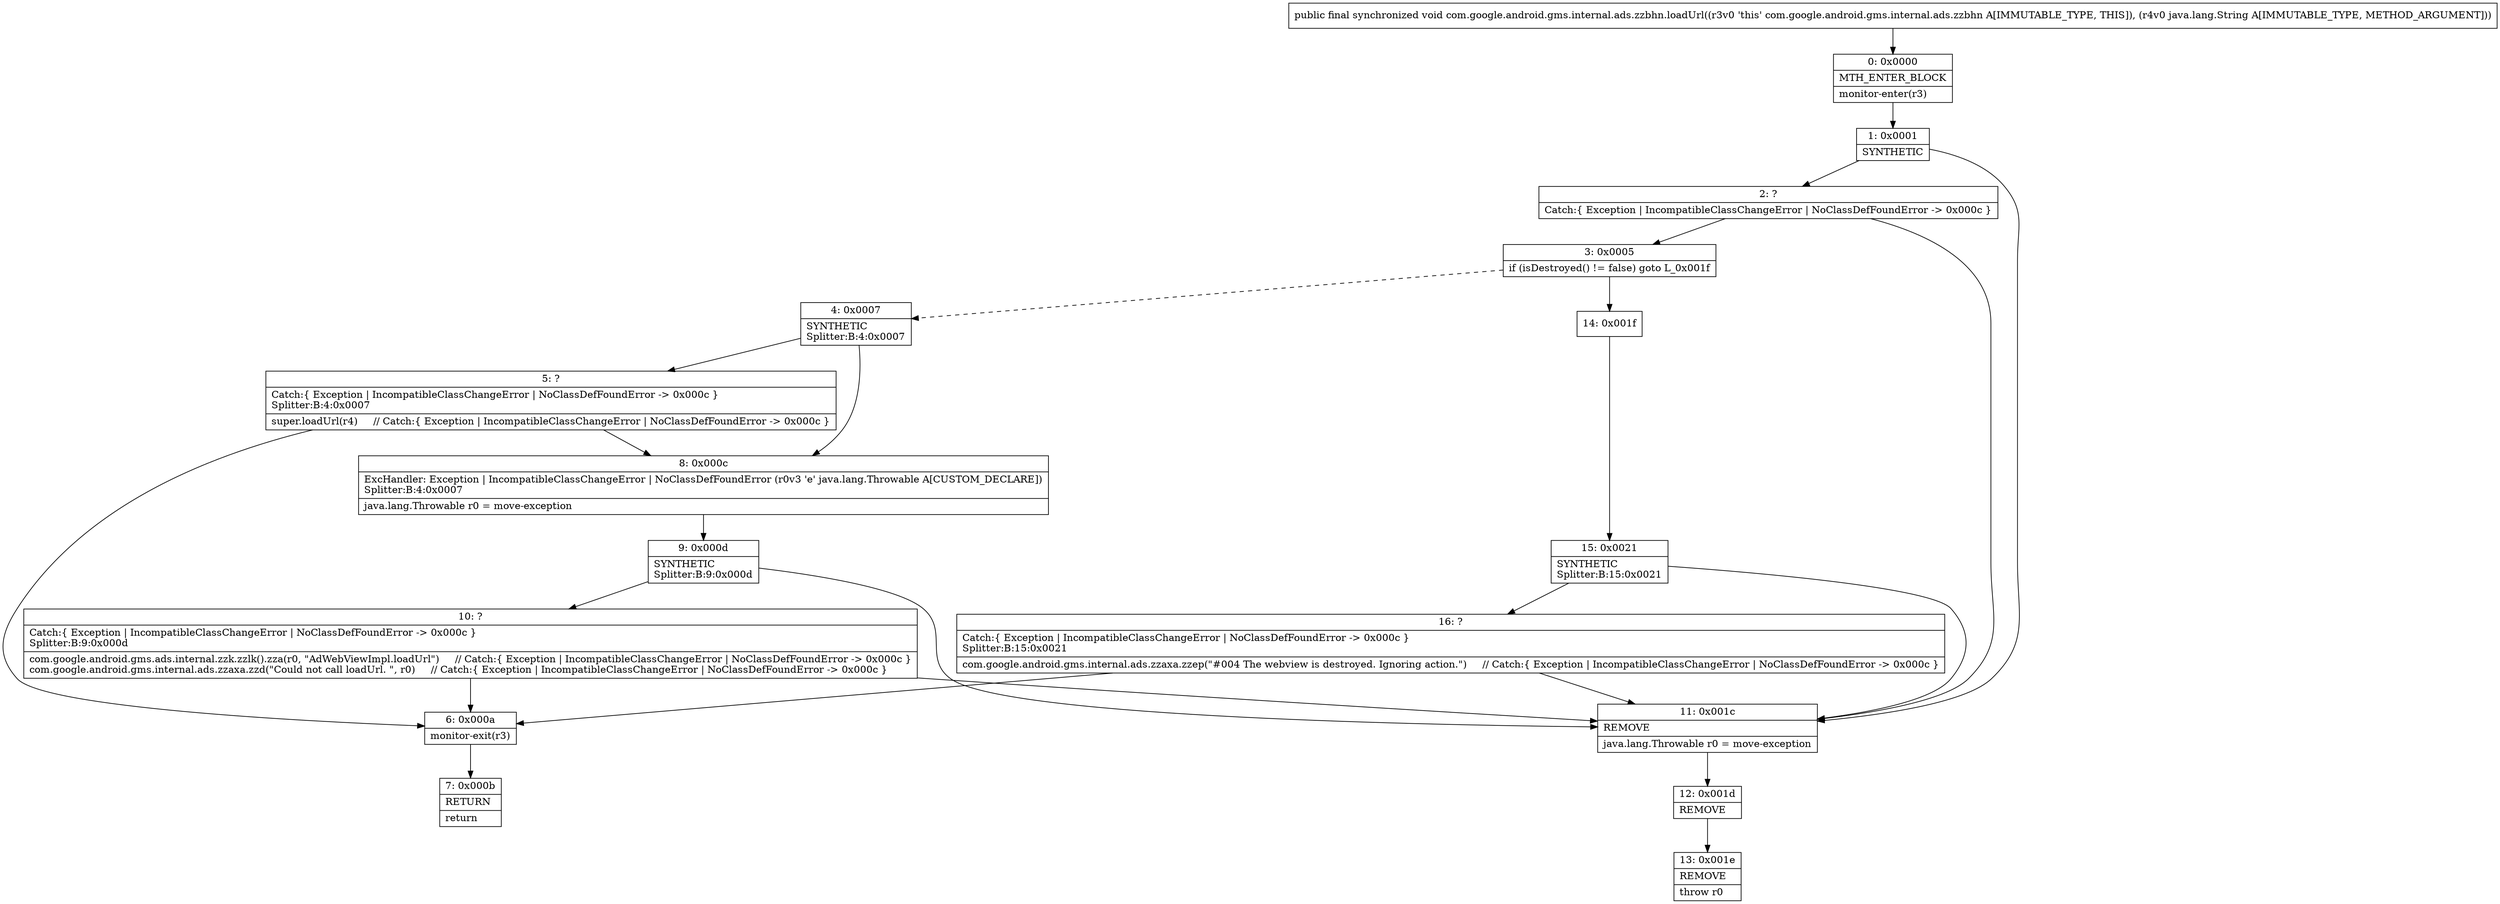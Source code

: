 digraph "CFG forcom.google.android.gms.internal.ads.zzbhn.loadUrl(Ljava\/lang\/String;)V" {
Node_0 [shape=record,label="{0\:\ 0x0000|MTH_ENTER_BLOCK\l|monitor\-enter(r3)\l}"];
Node_1 [shape=record,label="{1\:\ 0x0001|SYNTHETIC\l}"];
Node_2 [shape=record,label="{2\:\ ?|Catch:\{ Exception \| IncompatibleClassChangeError \| NoClassDefFoundError \-\> 0x000c \}\l}"];
Node_3 [shape=record,label="{3\:\ 0x0005|if (isDestroyed() != false) goto L_0x001f\l}"];
Node_4 [shape=record,label="{4\:\ 0x0007|SYNTHETIC\lSplitter:B:4:0x0007\l}"];
Node_5 [shape=record,label="{5\:\ ?|Catch:\{ Exception \| IncompatibleClassChangeError \| NoClassDefFoundError \-\> 0x000c \}\lSplitter:B:4:0x0007\l|super.loadUrl(r4)     \/\/ Catch:\{ Exception \| IncompatibleClassChangeError \| NoClassDefFoundError \-\> 0x000c \}\l}"];
Node_6 [shape=record,label="{6\:\ 0x000a|monitor\-exit(r3)\l}"];
Node_7 [shape=record,label="{7\:\ 0x000b|RETURN\l|return\l}"];
Node_8 [shape=record,label="{8\:\ 0x000c|ExcHandler: Exception \| IncompatibleClassChangeError \| NoClassDefFoundError (r0v3 'e' java.lang.Throwable A[CUSTOM_DECLARE])\lSplitter:B:4:0x0007\l|java.lang.Throwable r0 = move\-exception\l}"];
Node_9 [shape=record,label="{9\:\ 0x000d|SYNTHETIC\lSplitter:B:9:0x000d\l}"];
Node_10 [shape=record,label="{10\:\ ?|Catch:\{ Exception \| IncompatibleClassChangeError \| NoClassDefFoundError \-\> 0x000c \}\lSplitter:B:9:0x000d\l|com.google.android.gms.ads.internal.zzk.zzlk().zza(r0, \"AdWebViewImpl.loadUrl\")     \/\/ Catch:\{ Exception \| IncompatibleClassChangeError \| NoClassDefFoundError \-\> 0x000c \}\lcom.google.android.gms.internal.ads.zzaxa.zzd(\"Could not call loadUrl. \", r0)     \/\/ Catch:\{ Exception \| IncompatibleClassChangeError \| NoClassDefFoundError \-\> 0x000c \}\l}"];
Node_11 [shape=record,label="{11\:\ 0x001c|REMOVE\l|java.lang.Throwable r0 = move\-exception\l}"];
Node_12 [shape=record,label="{12\:\ 0x001d|REMOVE\l}"];
Node_13 [shape=record,label="{13\:\ 0x001e|REMOVE\l|throw r0\l}"];
Node_14 [shape=record,label="{14\:\ 0x001f}"];
Node_15 [shape=record,label="{15\:\ 0x0021|SYNTHETIC\lSplitter:B:15:0x0021\l}"];
Node_16 [shape=record,label="{16\:\ ?|Catch:\{ Exception \| IncompatibleClassChangeError \| NoClassDefFoundError \-\> 0x000c \}\lSplitter:B:15:0x0021\l|com.google.android.gms.internal.ads.zzaxa.zzep(\"#004 The webview is destroyed. Ignoring action.\")     \/\/ Catch:\{ Exception \| IncompatibleClassChangeError \| NoClassDefFoundError \-\> 0x000c \}\l}"];
MethodNode[shape=record,label="{public final synchronized void com.google.android.gms.internal.ads.zzbhn.loadUrl((r3v0 'this' com.google.android.gms.internal.ads.zzbhn A[IMMUTABLE_TYPE, THIS]), (r4v0 java.lang.String A[IMMUTABLE_TYPE, METHOD_ARGUMENT])) }"];
MethodNode -> Node_0;
Node_0 -> Node_1;
Node_1 -> Node_2;
Node_1 -> Node_11;
Node_2 -> Node_11;
Node_2 -> Node_3;
Node_3 -> Node_4[style=dashed];
Node_3 -> Node_14;
Node_4 -> Node_5;
Node_4 -> Node_8;
Node_5 -> Node_6;
Node_5 -> Node_8;
Node_6 -> Node_7;
Node_8 -> Node_9;
Node_9 -> Node_10;
Node_9 -> Node_11;
Node_10 -> Node_11;
Node_10 -> Node_6;
Node_11 -> Node_12;
Node_12 -> Node_13;
Node_14 -> Node_15;
Node_15 -> Node_16;
Node_15 -> Node_11;
Node_16 -> Node_11;
Node_16 -> Node_6;
}


